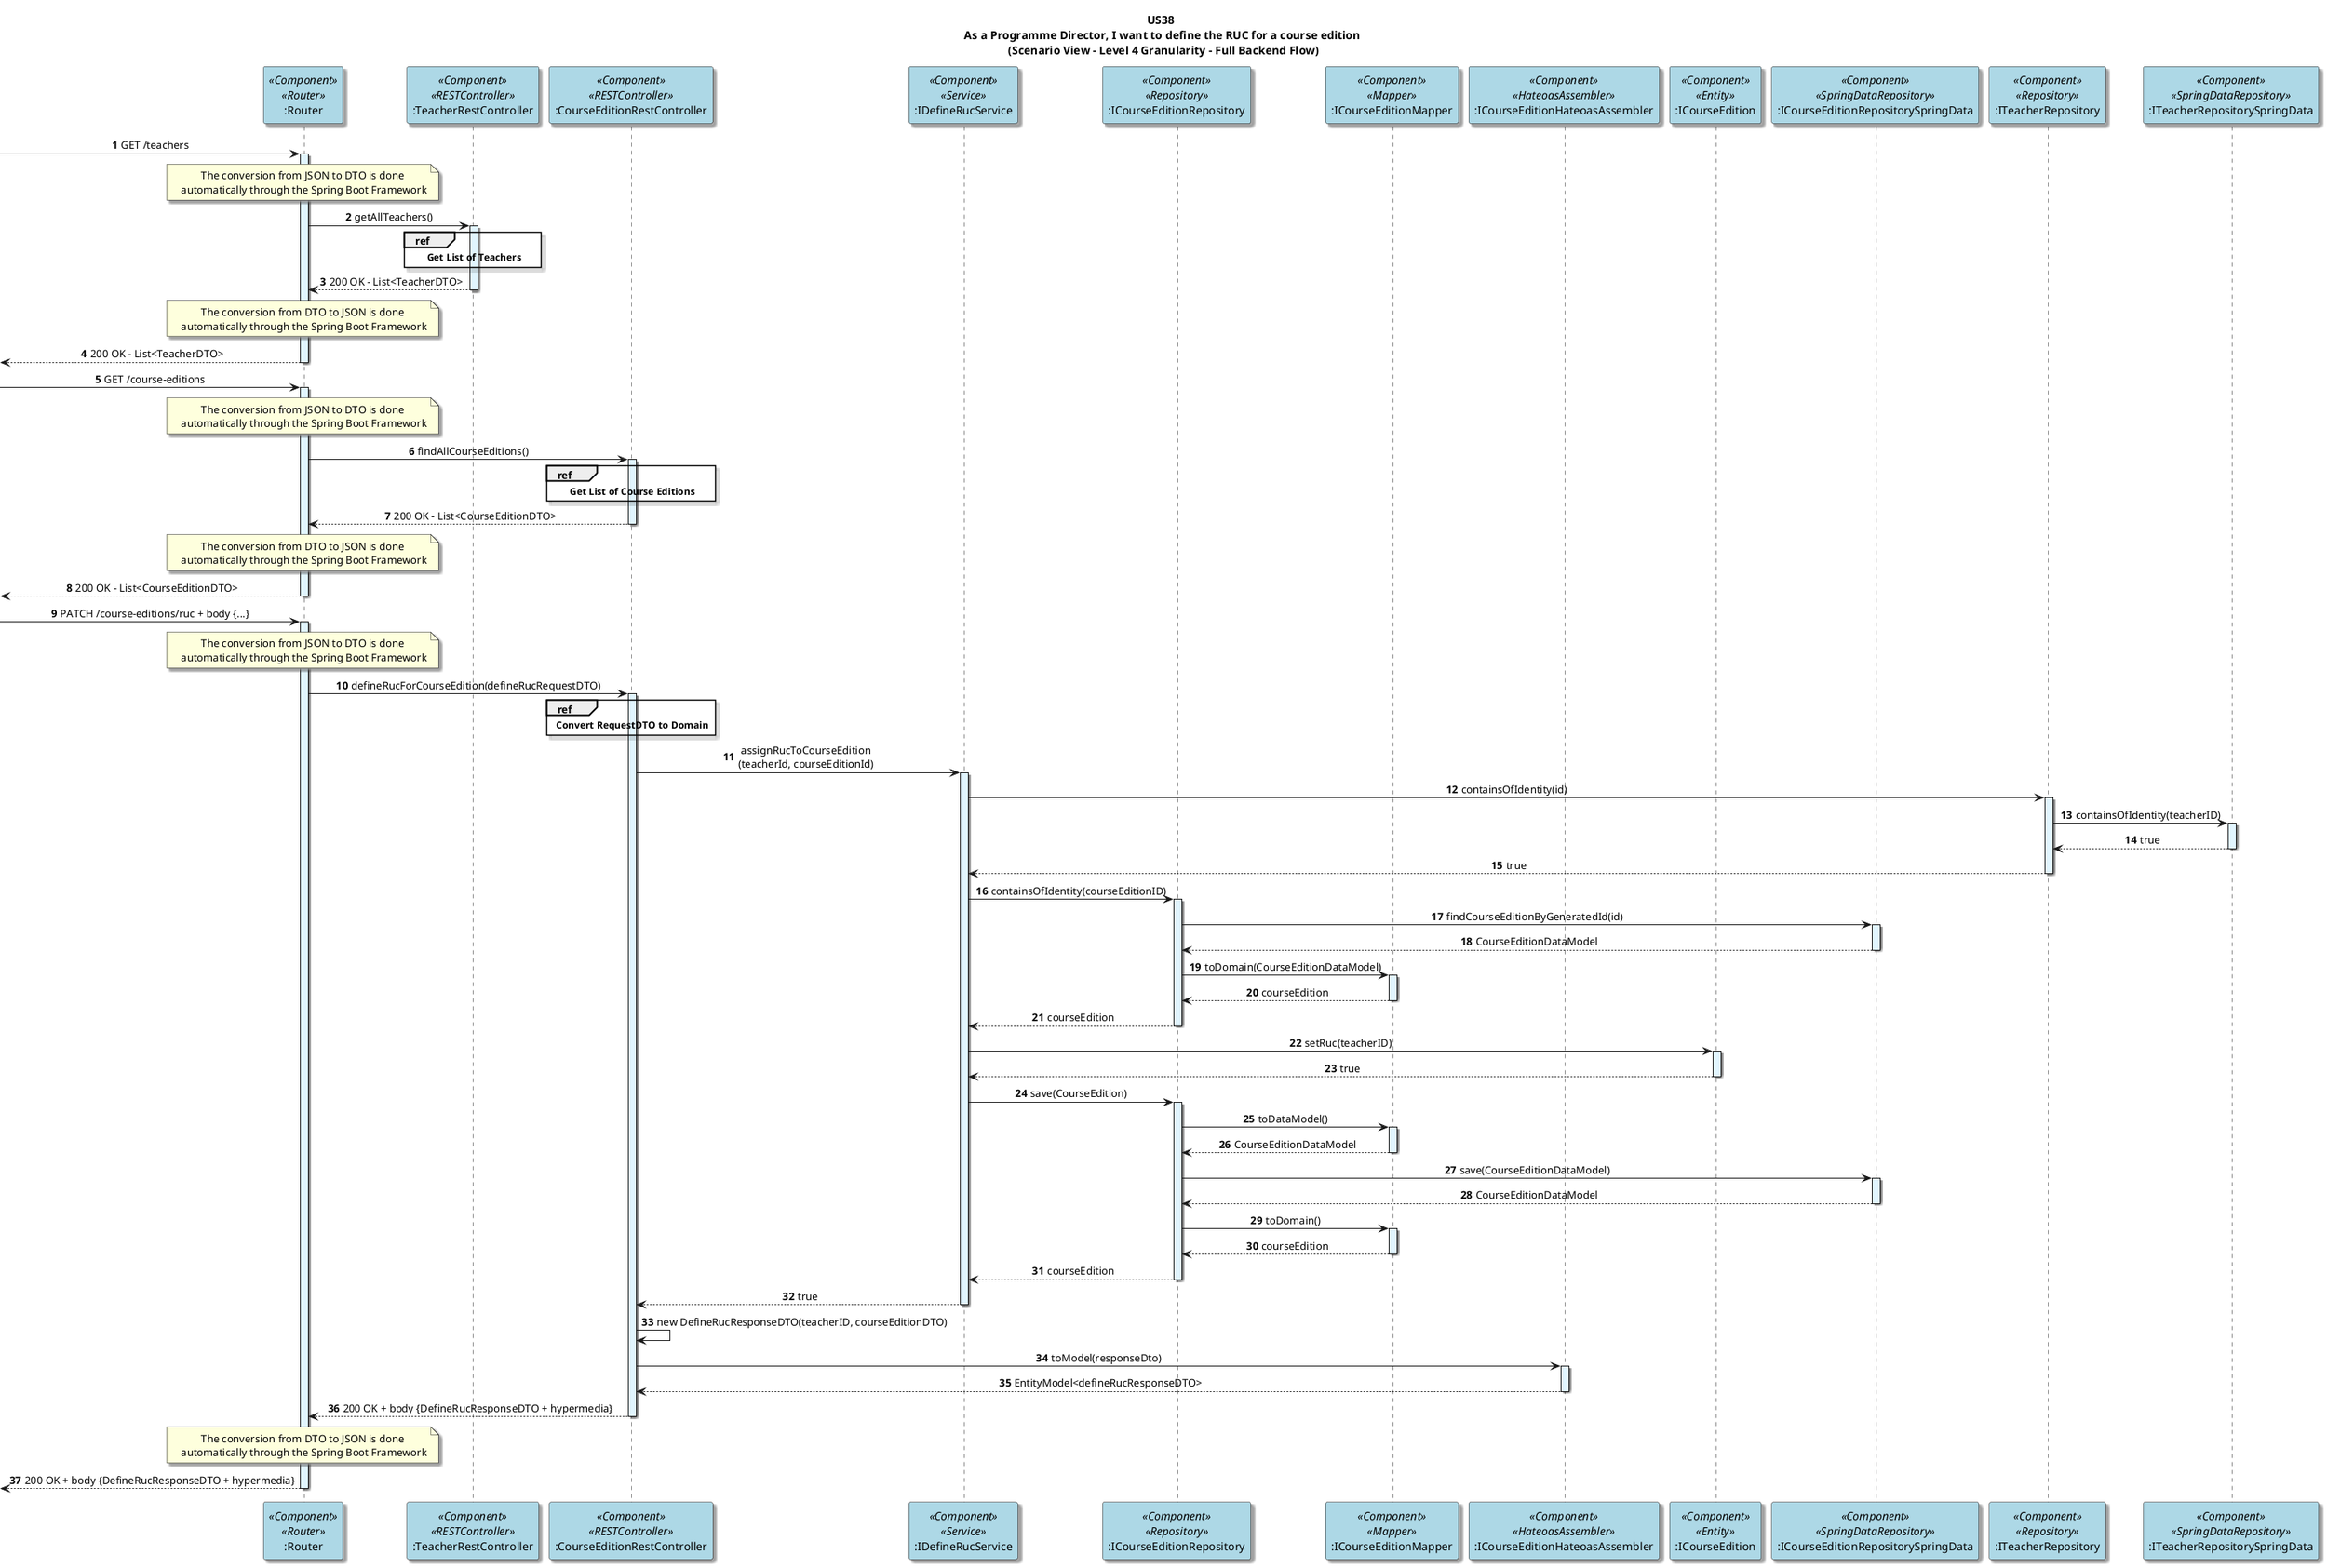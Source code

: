 @startuml
title US38 \n As a Programme Director, I want to define the RUC for a course edition \n (Scenario View - Level 4 Granularity - Full Backend Flow)

skinparam defaultTextAlignment center
skinparam shadowing true

autonumber

participant ":Router" as router <<Component>> <<Router>> #Lightblue
participant ":TeacherRestController" as teacherController <<Component>> <<RESTController>> #Lightblue
participant ":CourseEditionRestController" as ceeController <<Component>> <<RESTController>> #Lightblue
participant ":IDefineRucService" as defineRucService <<Component>> <<Service>> #Lightblue
participant ":ICourseEditionRepository" as courseEditionRepository <<Component>> <<Repository>> #Lightblue
participant ":ICourseEditionMapper" as courseEditionMapper <<Component>> <<Mapper>> #Lightblue
participant ":ICourseEditionHateoasAssembler" as HateoasAssembler <<Component>> <<HateoasAssembler>> #Lightblue
participant ":ICourseEdition" as courseEdition <<Component>> <<Entity>> #Lightblue
participant ":ICourseEditionRepositorySpringData" as ceRepositorySpringData <<Component>> <<SpringDataRepository>> #Lightblue
participant ":ITeacherRepository" as teacherRepository <<Component>> <<Repository>> #Lightblue
participant ":ITeacherRepositorySpringData" as teacherRepositorySpringData <<Component>> <<SpringDataRepository>> #Lightblue

-> router: GET /teachers
activate router  #E1F5FE

note over router: The conversion from JSON to DTO is done\n automatically through the Spring Boot Framework

router -> teacherController : getAllTeachers()
activate teacherController #E1F5FE

ref over teacherController
       <b>Get List of Teachers</b>
end ref

teacherController --> router: 200 OK – List<TeacherDTO>
deactivate teacherController

note over router: The conversion from DTO to JSON is done\n automatically through the Spring Boot Framework

<-- router: 200 OK – List<TeacherDTO>
deactivate router

-> router: GET /course-editions
activate router  #E1F5FE

note over router: The conversion from JSON to DTO is done\n automatically through the Spring Boot Framework

router -> ceeController : findAllCourseEditions()
activate ceeController  #E1F5FE

ref over ceeController
       <b>Get List of Course Editions</b>
end ref

ceeController --> router : 200 OK - List<CourseEditionDTO>
deactivate ceeController

note over router: The conversion from DTO to JSON is done\n automatically through the Spring Boot Framework

<-- router: 200 OK - List<CourseEditionDTO>
deactivate router  #E1F5FE

-> router: PATCH /course-editions/ruc + body {...}
activate router  #E1F5FE

note over router: The conversion from JSON to DTO is done\n automatically through the Spring Boot Framework

router -> ceeController : defineRucForCourseEdition(defineRucRequestDTO)
activate ceeController #E1F5FE

ref over ceeController
       <b>Convert RequestDTO to Domain</b>
end ref

ceeController -> defineRucService: assignRucToCourseEdition\n(teacherId, courseEditionId)

activate defineRucService #E1F5FE

defineRucService -> teacherRepository: containsOfIdentity(id)
activate teacherRepository #E1F5FE
teacherRepository -> teacherRepositorySpringData: containsOfIdentity(teacherID)
activate teacherRepositorySpringData #E1F5FE
teacherRepositorySpringData --> teacherRepository: true
deactivate teacherRepositorySpringData
teacherRepository --> defineRucService: true
deactivate teacherRepository

defineRucService -> courseEditionRepository : containsOfIdentity(courseEditionID)
activate courseEditionRepository #E1F5FE
courseEditionRepository -> ceRepositorySpringData : findCourseEditionByGeneratedId(id)
activate ceRepositorySpringData #E1F5FE

ceRepositorySpringData --> courseEditionRepository : CourseEditionDataModel
deactivate ceRepositorySpringData
courseEditionRepository -> courseEditionMapper : toDomain(CourseEditionDataModel)
activate courseEditionMapper #E1F5FE
courseEditionMapper --> courseEditionRepository : courseEdition
deactivate courseEditionMapper
courseEditionRepository --> defineRucService : courseEdition
deactivate courseEditionRepository


defineRucService -> courseEdition : setRuc(teacherID)
activate courseEdition #E1F5FE
courseEdition --> defineRucService : true
deactivate courseEdition


defineRucService -> courseEditionRepository : save(CourseEdition)
activate courseEditionRepository #E1F5FE

courseEditionRepository -> courseEditionMapper : toDataModel()
activate courseEditionMapper #E1F5FE
courseEditionMapper --> courseEditionRepository : CourseEditionDataModel
deactivate courseEditionMapper
courseEditionRepository -> ceRepositorySpringData : save(CourseEditionDataModel)
activate ceRepositorySpringData #E1F5FE
ceRepositorySpringData --> courseEditionRepository : CourseEditionDataModel
deactivate ceRepositorySpringData
courseEditionRepository -> courseEditionMapper : toDomain()
activate courseEditionMapper #E1F5FE
courseEditionMapper --> courseEditionRepository : courseEdition
deactivate courseEditionMapper
courseEditionRepository --> defineRucService : courseEdition

deactivate courseEditionRepository

defineRucService --> ceeController : true
deactivate defineRucService
ceeController -> ceeController: new DefineRucResponseDTO(teacherID, courseEditionDTO)
ceeController -> HateoasAssembler: toModel(responseDto)
activate HateoasAssembler #E1F5FE
HateoasAssembler --> ceeController: EntityModel<defineRucResponseDTO>
deactivate HateoasAssembler
ceeController --> router:   200 OK + body {DefineRucResponseDTO + hypermedia}
deactivate ceeController

note over router: The conversion from DTO to JSON is done\n automatically through the Spring Boot Framework

<-- router:   200 OK + body {DefineRucResponseDTO + hypermedia}
deactivate router

@enduml